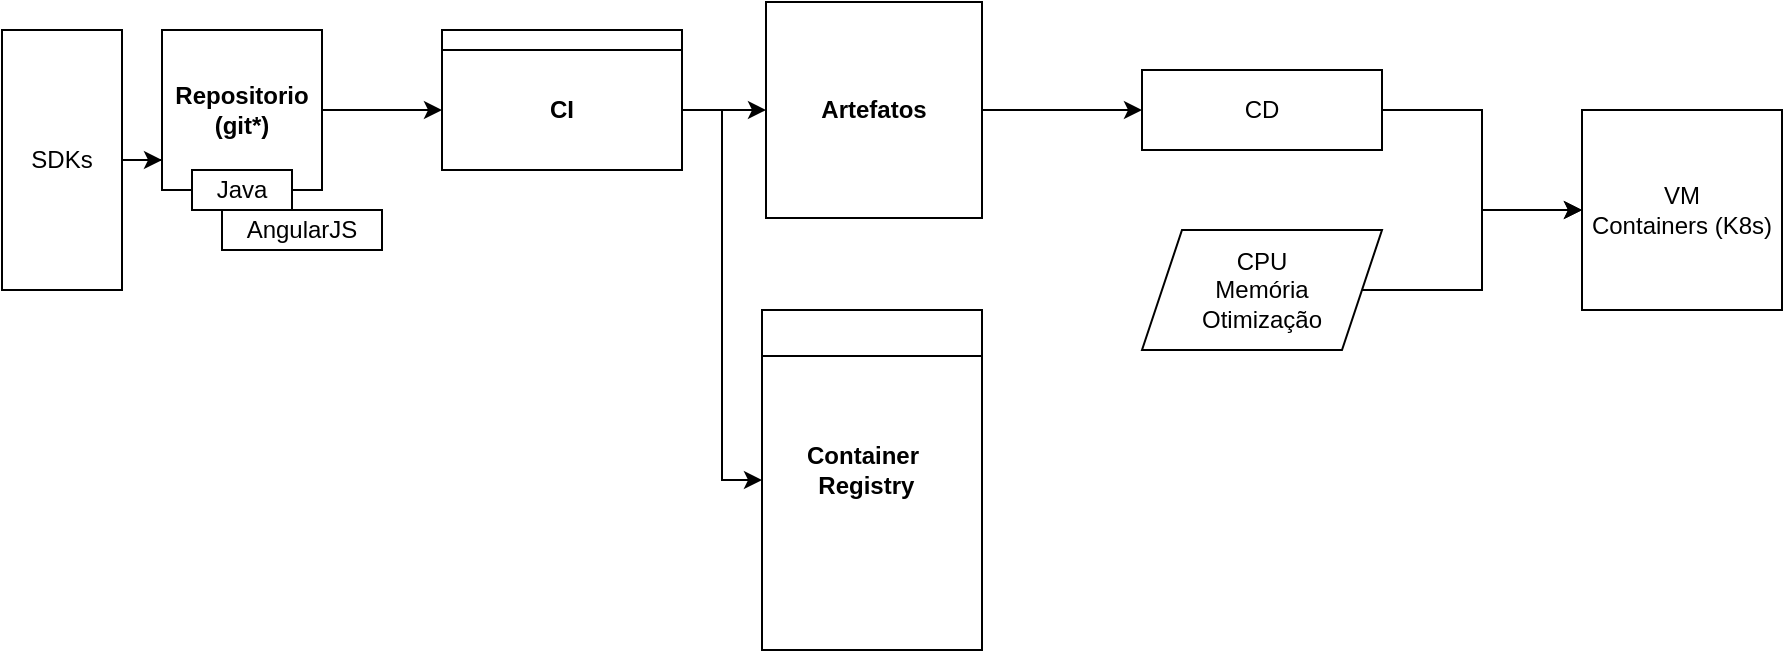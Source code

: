 <mxfile version="20.2.6" type="github">
  <diagram id="rURPzhSKLuviJYRgMVR4" name="Platform Engineering">
    <mxGraphModel dx="1237" dy="683" grid="1" gridSize="10" guides="1" tooltips="1" connect="1" arrows="1" fold="1" page="1" pageScale="1" pageWidth="827" pageHeight="1169" math="0" shadow="0">
      <root>
        <mxCell id="0" />
        <mxCell id="1" parent="0" />
        <mxCell id="Lun-t0q-tkGJY8odKQyi-3" style="edgeStyle=orthogonalEdgeStyle;rounded=0;orthogonalLoop=1;jettySize=auto;html=1;entryX=0;entryY=0.5;entryDx=0;entryDy=0;" edge="1" parent="1" source="Lun-t0q-tkGJY8odKQyi-1" target="Lun-t0q-tkGJY8odKQyi-2">
          <mxGeometry relative="1" as="geometry" />
        </mxCell>
        <mxCell id="Lun-t0q-tkGJY8odKQyi-1" value="&lt;b&gt;Repositorio&lt;br&gt;(git*)&lt;/b&gt;" style="whiteSpace=wrap;html=1;aspect=fixed;" vertex="1" parent="1">
          <mxGeometry x="270" y="124" width="80" height="80" as="geometry" />
        </mxCell>
        <mxCell id="Lun-t0q-tkGJY8odKQyi-10" style="edgeStyle=orthogonalEdgeStyle;rounded=0;orthogonalLoop=1;jettySize=auto;html=1;entryX=0;entryY=0.5;entryDx=0;entryDy=0;" edge="1" parent="1" source="Lun-t0q-tkGJY8odKQyi-2" target="Lun-t0q-tkGJY8odKQyi-9">
          <mxGeometry relative="1" as="geometry" />
        </mxCell>
        <mxCell id="Lun-t0q-tkGJY8odKQyi-18" style="edgeStyle=orthogonalEdgeStyle;rounded=0;orthogonalLoop=1;jettySize=auto;html=1;exitX=1;exitY=0.5;exitDx=0;exitDy=0;entryX=0;entryY=0.5;entryDx=0;entryDy=0;" edge="1" parent="1" source="Lun-t0q-tkGJY8odKQyi-2" target="Lun-t0q-tkGJY8odKQyi-16">
          <mxGeometry relative="1" as="geometry" />
        </mxCell>
        <mxCell id="Lun-t0q-tkGJY8odKQyi-2" value="&lt;b&gt;CI&lt;/b&gt;" style="rounded=0;whiteSpace=wrap;html=1;" vertex="1" parent="1">
          <mxGeometry x="410" y="134" width="120" height="60" as="geometry" />
        </mxCell>
        <mxCell id="Lun-t0q-tkGJY8odKQyi-4" value="Java" style="rounded=0;whiteSpace=wrap;html=1;" vertex="1" parent="1">
          <mxGeometry x="285" y="194" width="50" height="20" as="geometry" />
        </mxCell>
        <mxCell id="Lun-t0q-tkGJY8odKQyi-5" value="AngularJS" style="rounded=0;whiteSpace=wrap;html=1;" vertex="1" parent="1">
          <mxGeometry x="300" y="214" width="80" height="20" as="geometry" />
        </mxCell>
        <mxCell id="Lun-t0q-tkGJY8odKQyi-6" value="" style="rounded=0;whiteSpace=wrap;html=1;" vertex="1" parent="1">
          <mxGeometry x="410" y="124" width="120" height="10" as="geometry" />
        </mxCell>
        <mxCell id="Lun-t0q-tkGJY8odKQyi-8" style="edgeStyle=orthogonalEdgeStyle;rounded=0;orthogonalLoop=1;jettySize=auto;html=1;entryX=0;entryY=0.813;entryDx=0;entryDy=0;entryPerimeter=0;" edge="1" parent="1" source="Lun-t0q-tkGJY8odKQyi-7" target="Lun-t0q-tkGJY8odKQyi-1">
          <mxGeometry relative="1" as="geometry" />
        </mxCell>
        <mxCell id="Lun-t0q-tkGJY8odKQyi-7" value="SDKs" style="rounded=0;whiteSpace=wrap;html=1;" vertex="1" parent="1">
          <mxGeometry x="190" y="124" width="60" height="130" as="geometry" />
        </mxCell>
        <mxCell id="Lun-t0q-tkGJY8odKQyi-20" style="edgeStyle=orthogonalEdgeStyle;rounded=0;orthogonalLoop=1;jettySize=auto;html=1;entryX=0;entryY=0.5;entryDx=0;entryDy=0;" edge="1" parent="1" source="Lun-t0q-tkGJY8odKQyi-9" target="Lun-t0q-tkGJY8odKQyi-19">
          <mxGeometry relative="1" as="geometry" />
        </mxCell>
        <mxCell id="Lun-t0q-tkGJY8odKQyi-9" value="&lt;b&gt;Artefatos&lt;/b&gt;" style="whiteSpace=wrap;html=1;aspect=fixed;" vertex="1" parent="1">
          <mxGeometry x="572" y="110" width="108" height="108" as="geometry" />
        </mxCell>
        <mxCell id="Lun-t0q-tkGJY8odKQyi-16" value="" style="swimlane;" vertex="1" parent="1">
          <mxGeometry x="570" y="264" width="110" height="170" as="geometry" />
        </mxCell>
        <mxCell id="Lun-t0q-tkGJY8odKQyi-25" style="edgeStyle=orthogonalEdgeStyle;rounded=0;orthogonalLoop=1;jettySize=auto;html=1;entryX=0;entryY=0.5;entryDx=0;entryDy=0;" edge="1" parent="1" source="Lun-t0q-tkGJY8odKQyi-19" target="Lun-t0q-tkGJY8odKQyi-24">
          <mxGeometry relative="1" as="geometry" />
        </mxCell>
        <mxCell id="Lun-t0q-tkGJY8odKQyi-19" value="CD" style="rounded=0;whiteSpace=wrap;html=1;" vertex="1" parent="1">
          <mxGeometry x="760" y="144" width="120" height="40" as="geometry" />
        </mxCell>
        <mxCell id="Lun-t0q-tkGJY8odKQyi-21" value="&lt;b&gt;Container&lt;br&gt;&amp;nbsp;Registry&lt;/b&gt;" style="text;html=1;align=center;verticalAlign=middle;resizable=0;points=[];autosize=1;strokeColor=none;fillColor=none;" vertex="1" parent="1">
          <mxGeometry x="580" y="324" width="80" height="40" as="geometry" />
        </mxCell>
        <mxCell id="Lun-t0q-tkGJY8odKQyi-26" style="edgeStyle=orthogonalEdgeStyle;rounded=0;orthogonalLoop=1;jettySize=auto;html=1;entryX=0;entryY=0.5;entryDx=0;entryDy=0;" edge="1" parent="1" source="Lun-t0q-tkGJY8odKQyi-23" target="Lun-t0q-tkGJY8odKQyi-24">
          <mxGeometry relative="1" as="geometry" />
        </mxCell>
        <mxCell id="Lun-t0q-tkGJY8odKQyi-23" value="CPU&lt;br&gt;Memória&lt;br&gt;Otimização" style="shape=parallelogram;perimeter=parallelogramPerimeter;whiteSpace=wrap;html=1;fixedSize=1;" vertex="1" parent="1">
          <mxGeometry x="760" y="224" width="120" height="60" as="geometry" />
        </mxCell>
        <mxCell id="Lun-t0q-tkGJY8odKQyi-24" value="VM&lt;br&gt;Containers (K8s)" style="whiteSpace=wrap;html=1;aspect=fixed;" vertex="1" parent="1">
          <mxGeometry x="980" y="164" width="100" height="100" as="geometry" />
        </mxCell>
      </root>
    </mxGraphModel>
  </diagram>
</mxfile>
